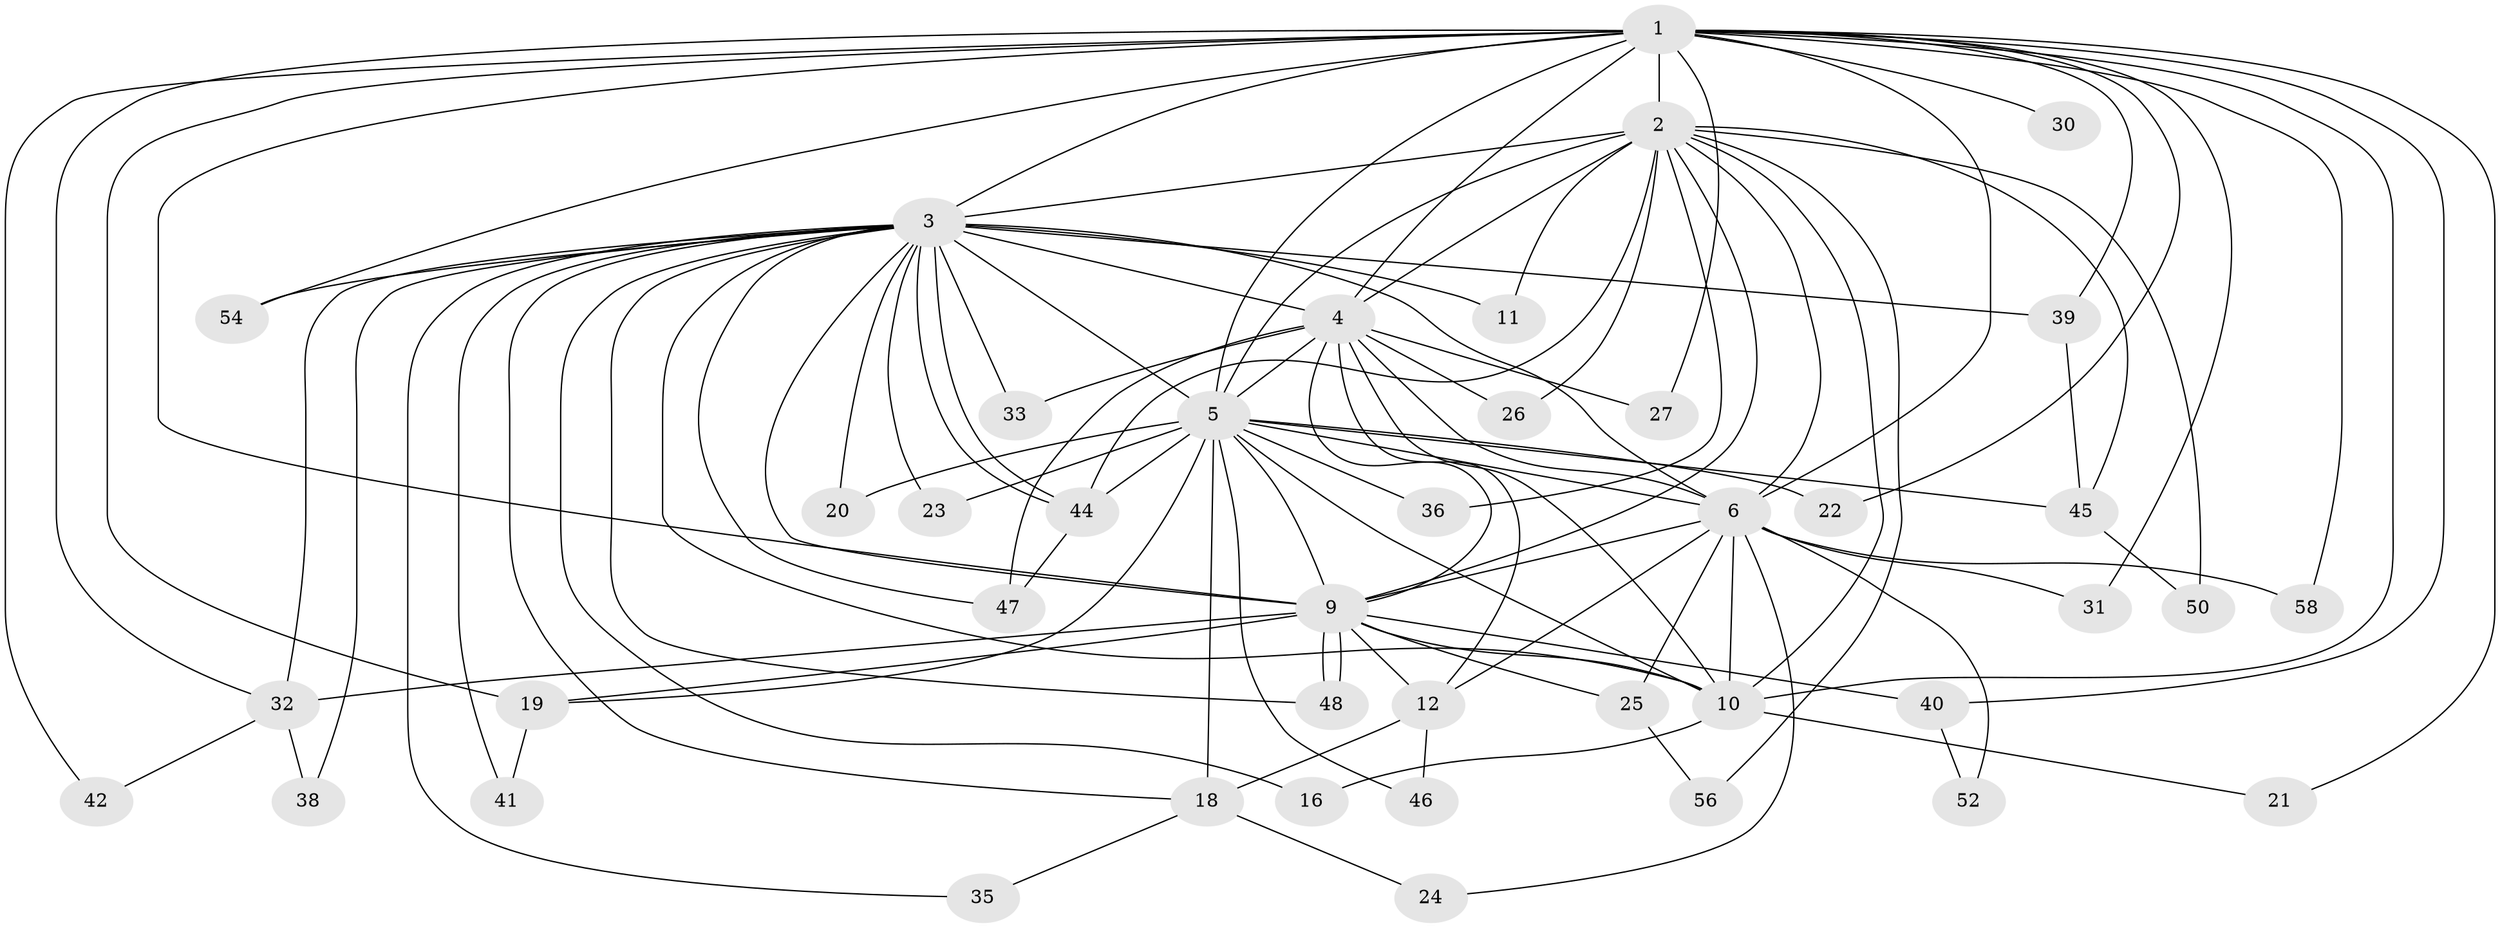 // original degree distribution, {17: 0.06896551724137931, 21: 0.017241379310344827, 15: 0.017241379310344827, 16: 0.017241379310344827, 14: 0.034482758620689655, 11: 0.017241379310344827, 2: 0.5344827586206896, 3: 0.1724137931034483, 6: 0.017241379310344827, 5: 0.017241379310344827, 4: 0.08620689655172414}
// Generated by graph-tools (version 1.1) at 2025/10/02/27/25 16:10:58]
// undirected, 42 vertices, 104 edges
graph export_dot {
graph [start="1"]
  node [color=gray90,style=filled];
  1 [super="+7"];
  2 [super="+57"];
  3 [super="+8"];
  4 [super="+17"];
  5 [super="+14"];
  6 [super="+15"];
  9 [super="+29"];
  10 [super="+13"];
  11;
  12 [super="+28"];
  16;
  18 [super="+37"];
  19 [super="+43"];
  20;
  21;
  22;
  23;
  24;
  25;
  26;
  27;
  30;
  31;
  32 [super="+34"];
  33;
  35;
  36;
  38;
  39;
  40;
  41;
  42;
  44 [super="+51"];
  45 [super="+55"];
  46;
  47 [super="+49"];
  48 [super="+53"];
  50;
  52;
  54;
  56;
  58;
  1 -- 2 [weight=2];
  1 -- 3 [weight=4];
  1 -- 4 [weight=2];
  1 -- 5 [weight=2];
  1 -- 6 [weight=2];
  1 -- 9 [weight=2];
  1 -- 10 [weight=2];
  1 -- 21;
  1 -- 22;
  1 -- 27;
  1 -- 30 [weight=2];
  1 -- 32;
  1 -- 40;
  1 -- 42;
  1 -- 58;
  1 -- 39;
  1 -- 54;
  1 -- 31;
  1 -- 19;
  2 -- 3 [weight=2];
  2 -- 4;
  2 -- 5;
  2 -- 6;
  2 -- 9;
  2 -- 10 [weight=2];
  2 -- 11;
  2 -- 26;
  2 -- 36;
  2 -- 45;
  2 -- 50;
  2 -- 56;
  2 -- 44;
  3 -- 4 [weight=2];
  3 -- 5 [weight=2];
  3 -- 6 [weight=2];
  3 -- 9 [weight=3];
  3 -- 10 [weight=2];
  3 -- 11;
  3 -- 18;
  3 -- 20;
  3 -- 33;
  3 -- 38;
  3 -- 39;
  3 -- 41;
  3 -- 44;
  3 -- 44;
  3 -- 54;
  3 -- 48;
  3 -- 35;
  3 -- 47;
  3 -- 16;
  3 -- 23;
  3 -- 32;
  4 -- 5 [weight=2];
  4 -- 6;
  4 -- 9;
  4 -- 10;
  4 -- 12;
  4 -- 26;
  4 -- 27;
  4 -- 33;
  4 -- 47;
  5 -- 6 [weight=2];
  5 -- 9;
  5 -- 10;
  5 -- 18;
  5 -- 20;
  5 -- 23;
  5 -- 46;
  5 -- 19;
  5 -- 36;
  5 -- 22;
  5 -- 45;
  5 -- 44;
  6 -- 9;
  6 -- 10;
  6 -- 24;
  6 -- 25;
  6 -- 31;
  6 -- 52;
  6 -- 58;
  6 -- 12;
  9 -- 10;
  9 -- 12;
  9 -- 19;
  9 -- 25;
  9 -- 32;
  9 -- 40;
  9 -- 48;
  9 -- 48;
  10 -- 21;
  10 -- 16;
  12 -- 46;
  12 -- 18;
  18 -- 24;
  18 -- 35;
  19 -- 41;
  25 -- 56;
  32 -- 38;
  32 -- 42;
  39 -- 45;
  40 -- 52;
  44 -- 47;
  45 -- 50;
}
